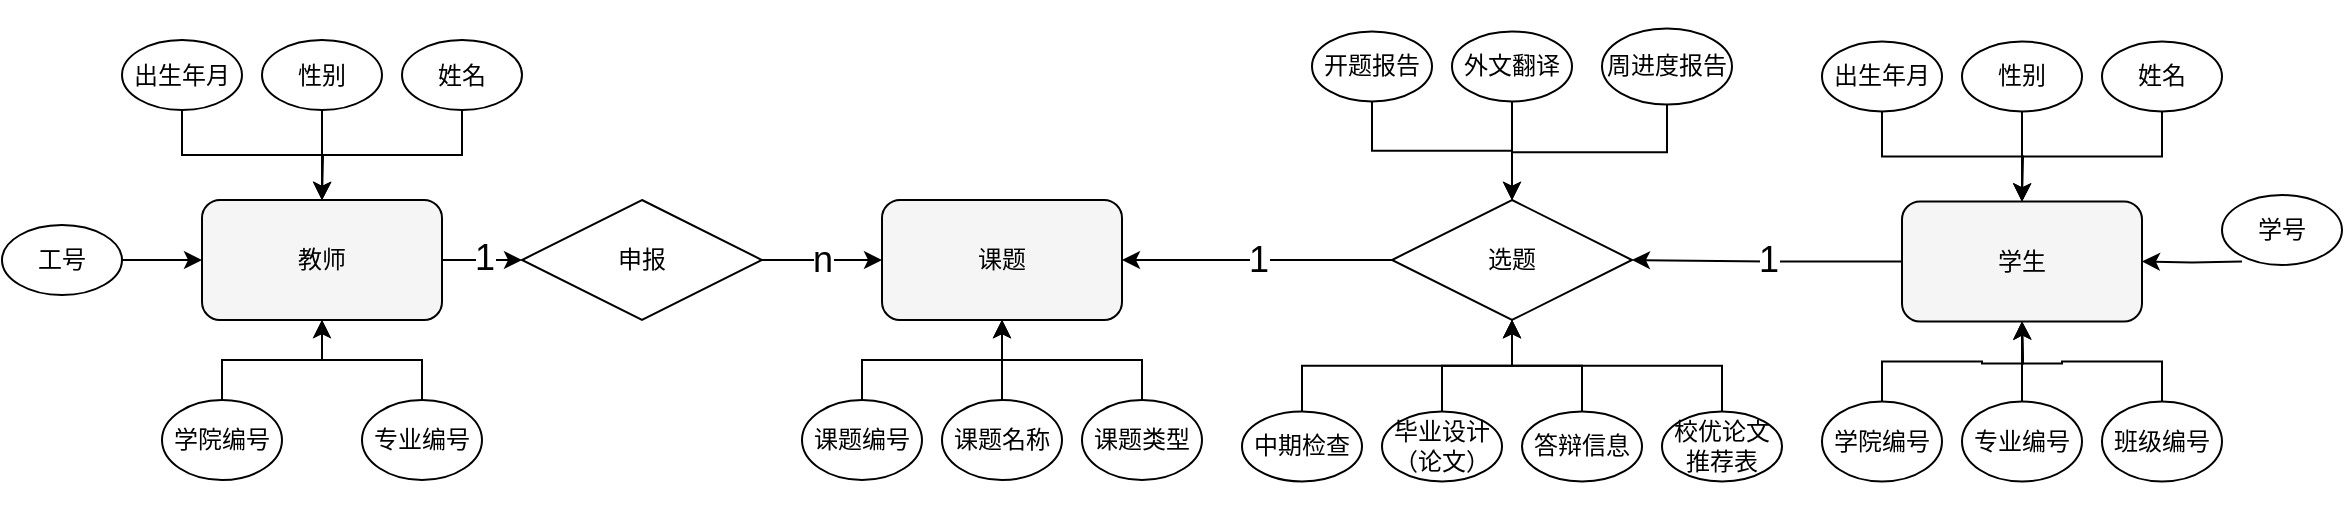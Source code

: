 <mxfile version="21.2.1" type="device">
  <diagram name="第 1 页" id="vZ_iEtKxa9jkW__6iE9r">
    <mxGraphModel dx="1210" dy="1630" grid="1" gridSize="10" guides="1" tooltips="1" connect="1" arrows="1" fold="1" page="1" pageScale="1" pageWidth="827" pageHeight="1169" math="0" shadow="0">
      <root>
        <mxCell id="0" />
        <mxCell id="1" parent="0" />
        <mxCell id="gWraSYmI1xK5zH8-xo_d-76" value="&lt;font style=&quot;font-size: 18px;&quot;&gt;n&lt;/font&gt;" style="edgeStyle=orthogonalEdgeStyle;rounded=0;orthogonalLoop=1;jettySize=auto;html=1;exitX=1;exitY=0.5;exitDx=0;exitDy=0;entryX=0;entryY=0.5;entryDx=0;entryDy=0;" parent="1" source="gWraSYmI1xK5zH8-xo_d-50" target="gWraSYmI1xK5zH8-xo_d-46" edge="1">
          <mxGeometry relative="1" as="geometry" />
        </mxCell>
        <mxCell id="gWraSYmI1xK5zH8-xo_d-65" value="" style="group" parent="1" vertex="1" connectable="0">
          <mxGeometry x="410" y="460" width="200" height="140" as="geometry" />
        </mxCell>
        <mxCell id="gWraSYmI1xK5zH8-xo_d-46" value="课题" style="rounded=1;whiteSpace=wrap;html=1;fillColor=#F5F5F5;" parent="gWraSYmI1xK5zH8-xo_d-65" vertex="1">
          <mxGeometry x="40" width="120" height="60" as="geometry" />
        </mxCell>
        <mxCell id="gWraSYmI1xK5zH8-xo_d-62" style="edgeStyle=orthogonalEdgeStyle;rounded=0;orthogonalLoop=1;jettySize=auto;html=1;exitX=0.5;exitY=0;exitDx=0;exitDy=0;entryX=0.5;entryY=1;entryDx=0;entryDy=0;" parent="gWraSYmI1xK5zH8-xo_d-65" source="gWraSYmI1xK5zH8-xo_d-47" target="gWraSYmI1xK5zH8-xo_d-46" edge="1">
          <mxGeometry relative="1" as="geometry" />
        </mxCell>
        <mxCell id="gWraSYmI1xK5zH8-xo_d-47" value="课题编号" style="ellipse;whiteSpace=wrap;html=1;" parent="gWraSYmI1xK5zH8-xo_d-65" vertex="1">
          <mxGeometry y="100" width="60" height="40" as="geometry" />
        </mxCell>
        <mxCell id="gWraSYmI1xK5zH8-xo_d-59" value="" style="edgeStyle=orthogonalEdgeStyle;rounded=0;orthogonalLoop=1;jettySize=auto;html=1;" parent="gWraSYmI1xK5zH8-xo_d-65" source="gWraSYmI1xK5zH8-xo_d-48" target="gWraSYmI1xK5zH8-xo_d-46" edge="1">
          <mxGeometry relative="1" as="geometry" />
        </mxCell>
        <mxCell id="gWraSYmI1xK5zH8-xo_d-48" value="课题名称" style="ellipse;whiteSpace=wrap;html=1;" parent="gWraSYmI1xK5zH8-xo_d-65" vertex="1">
          <mxGeometry x="70" y="100" width="60" height="40" as="geometry" />
        </mxCell>
        <mxCell id="gWraSYmI1xK5zH8-xo_d-64" style="edgeStyle=orthogonalEdgeStyle;rounded=0;orthogonalLoop=1;jettySize=auto;html=1;exitX=0.5;exitY=0;exitDx=0;exitDy=0;entryX=0.5;entryY=1;entryDx=0;entryDy=0;" parent="gWraSYmI1xK5zH8-xo_d-65" source="gWraSYmI1xK5zH8-xo_d-49" target="gWraSYmI1xK5zH8-xo_d-46" edge="1">
          <mxGeometry relative="1" as="geometry" />
        </mxCell>
        <mxCell id="gWraSYmI1xK5zH8-xo_d-49" value="课题类型" style="ellipse;whiteSpace=wrap;html=1;" parent="gWraSYmI1xK5zH8-xo_d-65" vertex="1">
          <mxGeometry x="140" y="100" width="60" height="40" as="geometry" />
        </mxCell>
        <mxCell id="gWraSYmI1xK5zH8-xo_d-78" value="" style="group" parent="1" vertex="1" connectable="0">
          <mxGeometry x="30.0" y="360" width="360" height="260" as="geometry" />
        </mxCell>
        <mxCell id="gWraSYmI1xK5zH8-xo_d-50" value="申报" style="shape=rhombus;perimeter=rhombusPerimeter;whiteSpace=wrap;html=1;align=center;" parent="gWraSYmI1xK5zH8-xo_d-78" vertex="1">
          <mxGeometry x="240" y="100" width="120" height="60" as="geometry" />
        </mxCell>
        <mxCell id="gWraSYmI1xK5zH8-xo_d-53" value="" style="group;rotation=90;" parent="gWraSYmI1xK5zH8-xo_d-78" vertex="1" connectable="0">
          <mxGeometry x="-20.0" y="20" width="260" height="220" as="geometry" />
        </mxCell>
        <mxCell id="gWraSYmI1xK5zH8-xo_d-1" value="教师" style="rounded=1;whiteSpace=wrap;html=1;fillColor=#F5F5F5;" parent="gWraSYmI1xK5zH8-xo_d-53" vertex="1">
          <mxGeometry x="100" y="80" width="120" height="60" as="geometry" />
        </mxCell>
        <mxCell id="gWraSYmI1xK5zH8-xo_d-15" value="" style="edgeStyle=orthogonalEdgeStyle;rounded=0;orthogonalLoop=1;jettySize=auto;html=1;" parent="gWraSYmI1xK5zH8-xo_d-53" source="gWraSYmI1xK5zH8-xo_d-3" target="gWraSYmI1xK5zH8-xo_d-1" edge="1">
          <mxGeometry relative="1" as="geometry" />
        </mxCell>
        <mxCell id="gWraSYmI1xK5zH8-xo_d-3" value="工号" style="ellipse;whiteSpace=wrap;html=1;" parent="gWraSYmI1xK5zH8-xo_d-53" vertex="1">
          <mxGeometry y="92.5" width="60" height="35" as="geometry" />
        </mxCell>
        <mxCell id="gWraSYmI1xK5zH8-xo_d-10" value="" style="edgeStyle=orthogonalEdgeStyle;rounded=0;orthogonalLoop=1;jettySize=auto;html=1;" parent="gWraSYmI1xK5zH8-xo_d-53" source="gWraSYmI1xK5zH8-xo_d-4" target="gWraSYmI1xK5zH8-xo_d-1" edge="1">
          <mxGeometry relative="1" as="geometry" />
        </mxCell>
        <mxCell id="gWraSYmI1xK5zH8-xo_d-4" value="姓名" style="ellipse;whiteSpace=wrap;html=1;" parent="gWraSYmI1xK5zH8-xo_d-53" vertex="1">
          <mxGeometry x="200" width="60" height="35" as="geometry" />
        </mxCell>
        <mxCell id="gWraSYmI1xK5zH8-xo_d-13" style="edgeStyle=orthogonalEdgeStyle;rounded=0;orthogonalLoop=1;jettySize=auto;html=1;exitX=0.5;exitY=1;exitDx=0;exitDy=0;" parent="gWraSYmI1xK5zH8-xo_d-53" source="gWraSYmI1xK5zH8-xo_d-5" edge="1">
          <mxGeometry relative="1" as="geometry">
            <mxPoint x="160" y="80" as="targetPoint" />
          </mxGeometry>
        </mxCell>
        <mxCell id="gWraSYmI1xK5zH8-xo_d-5" value="性别&lt;br&gt;" style="ellipse;whiteSpace=wrap;html=1;" parent="gWraSYmI1xK5zH8-xo_d-53" vertex="1">
          <mxGeometry x="130" width="60" height="35" as="geometry" />
        </mxCell>
        <mxCell id="gWraSYmI1xK5zH8-xo_d-14" style="edgeStyle=orthogonalEdgeStyle;rounded=0;orthogonalLoop=1;jettySize=auto;html=1;exitX=0.5;exitY=1;exitDx=0;exitDy=0;" parent="gWraSYmI1xK5zH8-xo_d-53" source="gWraSYmI1xK5zH8-xo_d-6" edge="1">
          <mxGeometry relative="1" as="geometry">
            <mxPoint x="160" y="80" as="targetPoint" />
          </mxGeometry>
        </mxCell>
        <mxCell id="gWraSYmI1xK5zH8-xo_d-6" value="出生年月&lt;br&gt;" style="ellipse;whiteSpace=wrap;html=1;" parent="gWraSYmI1xK5zH8-xo_d-53" vertex="1">
          <mxGeometry x="60" width="60" height="35" as="geometry" />
        </mxCell>
        <mxCell id="gWraSYmI1xK5zH8-xo_d-17" value="" style="edgeStyle=orthogonalEdgeStyle;rounded=0;orthogonalLoop=1;jettySize=auto;html=1;" parent="gWraSYmI1xK5zH8-xo_d-53" source="gWraSYmI1xK5zH8-xo_d-7" target="gWraSYmI1xK5zH8-xo_d-1" edge="1">
          <mxGeometry relative="1" as="geometry">
            <Array as="points">
              <mxPoint x="110" y="160" />
              <mxPoint x="160" y="160" />
            </Array>
          </mxGeometry>
        </mxCell>
        <mxCell id="gWraSYmI1xK5zH8-xo_d-7" value="学院编号" style="ellipse;whiteSpace=wrap;html=1;" parent="gWraSYmI1xK5zH8-xo_d-53" vertex="1">
          <mxGeometry x="80" y="180" width="60" height="40" as="geometry" />
        </mxCell>
        <mxCell id="gWraSYmI1xK5zH8-xo_d-16" value="" style="edgeStyle=orthogonalEdgeStyle;rounded=0;orthogonalLoop=1;jettySize=auto;html=1;" parent="gWraSYmI1xK5zH8-xo_d-53" source="gWraSYmI1xK5zH8-xo_d-8" target="gWraSYmI1xK5zH8-xo_d-1" edge="1">
          <mxGeometry relative="1" as="geometry">
            <Array as="points">
              <mxPoint x="210" y="160" />
              <mxPoint x="160" y="160" />
            </Array>
          </mxGeometry>
        </mxCell>
        <mxCell id="gWraSYmI1xK5zH8-xo_d-8" value="专业编号&lt;br&gt;" style="ellipse;whiteSpace=wrap;html=1;" parent="gWraSYmI1xK5zH8-xo_d-53" vertex="1">
          <mxGeometry x="180" y="180" width="60" height="40" as="geometry" />
        </mxCell>
        <mxCell id="gWraSYmI1xK5zH8-xo_d-56" style="edgeStyle=orthogonalEdgeStyle;rounded=0;orthogonalLoop=1;jettySize=auto;html=1;exitX=1;exitY=0.5;exitDx=0;exitDy=0;" parent="gWraSYmI1xK5zH8-xo_d-78" source="gWraSYmI1xK5zH8-xo_d-1" target="gWraSYmI1xK5zH8-xo_d-50" edge="1">
          <mxGeometry relative="1" as="geometry" />
        </mxCell>
        <mxCell id="gWraSYmI1xK5zH8-xo_d-58" value="&lt;font style=&quot;font-size: 18px;&quot;&gt;1&lt;/font&gt;" style="edgeLabel;html=1;align=center;verticalAlign=middle;resizable=0;points=[];" parent="gWraSYmI1xK5zH8-xo_d-56" vertex="1" connectable="0">
          <mxGeometry x="0.018" y="1" relative="1" as="geometry">
            <mxPoint as="offset" />
          </mxGeometry>
        </mxCell>
        <mxCell id="gWraSYmI1xK5zH8-xo_d-54" value="" style="group" parent="1" vertex="1" connectable="0">
          <mxGeometry x="910" y="365" width="270" height="220" as="geometry" />
        </mxCell>
        <mxCell id="gWraSYmI1xK5zH8-xo_d-26" value="学生" style="rounded=1;whiteSpace=wrap;html=1;fillColor=#F5F5F5;" parent="gWraSYmI1xK5zH8-xo_d-54" vertex="1">
          <mxGeometry x="50" y="95.73" width="120" height="60" as="geometry" />
        </mxCell>
        <mxCell id="gWraSYmI1xK5zH8-xo_d-27" value="" style="edgeStyle=orthogonalEdgeStyle;rounded=0;orthogonalLoop=1;jettySize=auto;html=1;" parent="gWraSYmI1xK5zH8-xo_d-54" target="gWraSYmI1xK5zH8-xo_d-26" edge="1">
          <mxGeometry relative="1" as="geometry">
            <mxPoint x="220" y="125.73" as="sourcePoint" />
          </mxGeometry>
        </mxCell>
        <mxCell id="gWraSYmI1xK5zH8-xo_d-28" value="学号" style="ellipse;whiteSpace=wrap;html=1;" parent="gWraSYmI1xK5zH8-xo_d-54" vertex="1">
          <mxGeometry x="210" y="92.5" width="60" height="35" as="geometry" />
        </mxCell>
        <mxCell id="gWraSYmI1xK5zH8-xo_d-29" value="" style="edgeStyle=orthogonalEdgeStyle;rounded=0;orthogonalLoop=1;jettySize=auto;html=1;" parent="gWraSYmI1xK5zH8-xo_d-54" source="gWraSYmI1xK5zH8-xo_d-30" target="gWraSYmI1xK5zH8-xo_d-26" edge="1">
          <mxGeometry relative="1" as="geometry" />
        </mxCell>
        <mxCell id="gWraSYmI1xK5zH8-xo_d-30" value="姓名" style="ellipse;whiteSpace=wrap;html=1;" parent="gWraSYmI1xK5zH8-xo_d-54" vertex="1">
          <mxGeometry x="150" y="15.73" width="60" height="35" as="geometry" />
        </mxCell>
        <mxCell id="gWraSYmI1xK5zH8-xo_d-31" style="edgeStyle=orthogonalEdgeStyle;rounded=0;orthogonalLoop=1;jettySize=auto;html=1;exitX=0.5;exitY=1;exitDx=0;exitDy=0;" parent="gWraSYmI1xK5zH8-xo_d-54" source="gWraSYmI1xK5zH8-xo_d-32" edge="1">
          <mxGeometry relative="1" as="geometry">
            <mxPoint x="110" y="95.73" as="targetPoint" />
          </mxGeometry>
        </mxCell>
        <mxCell id="gWraSYmI1xK5zH8-xo_d-32" value="性别&lt;br&gt;" style="ellipse;whiteSpace=wrap;html=1;" parent="gWraSYmI1xK5zH8-xo_d-54" vertex="1">
          <mxGeometry x="80" y="15.73" width="60" height="35" as="geometry" />
        </mxCell>
        <mxCell id="gWraSYmI1xK5zH8-xo_d-33" style="edgeStyle=orthogonalEdgeStyle;rounded=0;orthogonalLoop=1;jettySize=auto;html=1;exitX=0.5;exitY=1;exitDx=0;exitDy=0;" parent="gWraSYmI1xK5zH8-xo_d-54" source="gWraSYmI1xK5zH8-xo_d-34" edge="1">
          <mxGeometry relative="1" as="geometry">
            <mxPoint x="110" y="95.73" as="targetPoint" />
          </mxGeometry>
        </mxCell>
        <mxCell id="gWraSYmI1xK5zH8-xo_d-34" value="出生年月&lt;br&gt;" style="ellipse;whiteSpace=wrap;html=1;" parent="gWraSYmI1xK5zH8-xo_d-54" vertex="1">
          <mxGeometry x="10" y="15.73" width="60" height="35" as="geometry" />
        </mxCell>
        <mxCell id="gWraSYmI1xK5zH8-xo_d-45" style="edgeStyle=orthogonalEdgeStyle;rounded=0;orthogonalLoop=1;jettySize=auto;html=1;exitX=0.5;exitY=0;exitDx=0;exitDy=0;" parent="gWraSYmI1xK5zH8-xo_d-54" source="gWraSYmI1xK5zH8-xo_d-36" edge="1">
          <mxGeometry relative="1" as="geometry">
            <mxPoint x="110" y="155.73" as="targetPoint" />
          </mxGeometry>
        </mxCell>
        <mxCell id="gWraSYmI1xK5zH8-xo_d-36" value="学院编号" style="ellipse;whiteSpace=wrap;html=1;" parent="gWraSYmI1xK5zH8-xo_d-54" vertex="1">
          <mxGeometry x="10" y="195.73" width="60" height="40" as="geometry" />
        </mxCell>
        <mxCell id="gWraSYmI1xK5zH8-xo_d-44" value="" style="edgeStyle=orthogonalEdgeStyle;rounded=0;orthogonalLoop=1;jettySize=auto;html=1;" parent="gWraSYmI1xK5zH8-xo_d-54" source="gWraSYmI1xK5zH8-xo_d-39" target="gWraSYmI1xK5zH8-xo_d-26" edge="1">
          <mxGeometry relative="1" as="geometry" />
        </mxCell>
        <mxCell id="gWraSYmI1xK5zH8-xo_d-39" value="专业编号" style="ellipse;whiteSpace=wrap;html=1;" parent="gWraSYmI1xK5zH8-xo_d-54" vertex="1">
          <mxGeometry x="80" y="195.73" width="60" height="40" as="geometry" />
        </mxCell>
        <mxCell id="gWraSYmI1xK5zH8-xo_d-43" style="edgeStyle=orthogonalEdgeStyle;rounded=0;orthogonalLoop=1;jettySize=auto;html=1;exitX=0.5;exitY=0;exitDx=0;exitDy=0;" parent="gWraSYmI1xK5zH8-xo_d-54" source="gWraSYmI1xK5zH8-xo_d-40" edge="1">
          <mxGeometry relative="1" as="geometry">
            <mxPoint x="110" y="155.73" as="targetPoint" />
          </mxGeometry>
        </mxCell>
        <mxCell id="gWraSYmI1xK5zH8-xo_d-40" value="班级编号" style="ellipse;whiteSpace=wrap;html=1;" parent="gWraSYmI1xK5zH8-xo_d-54" vertex="1">
          <mxGeometry x="150" y="195.73" width="60" height="40" as="geometry" />
        </mxCell>
        <mxCell id="gWraSYmI1xK5zH8-xo_d-71" value="&lt;font style=&quot;font-size: 18px;&quot;&gt;1&lt;/font&gt;" style="edgeStyle=orthogonalEdgeStyle;rounded=0;orthogonalLoop=1;jettySize=auto;html=1;" parent="1" source="gWraSYmI1xK5zH8-xo_d-26" target="gWraSYmI1xK5zH8-xo_d-66" edge="1">
          <mxGeometry relative="1" as="geometry" />
        </mxCell>
        <mxCell id="-F0Ua_O5q90QATxWCxzC-5" value="毕业设计（论文）" style="ellipse;whiteSpace=wrap;html=1;" vertex="1" parent="1">
          <mxGeometry x="700" y="565.73" width="60" height="35" as="geometry" />
        </mxCell>
        <mxCell id="-F0Ua_O5q90QATxWCxzC-7" value="中期检查" style="ellipse;whiteSpace=wrap;html=1;" vertex="1" parent="1">
          <mxGeometry x="630" y="565.73" width="60" height="35" as="geometry" />
        </mxCell>
        <mxCell id="-F0Ua_O5q90QATxWCxzC-8" value="校优论文推荐表" style="ellipse;whiteSpace=wrap;html=1;" vertex="1" parent="1">
          <mxGeometry x="840" y="565.73" width="60" height="35" as="geometry" />
        </mxCell>
        <mxCell id="-F0Ua_O5q90QATxWCxzC-6" value="答辩信息" style="ellipse;whiteSpace=wrap;html=1;" vertex="1" parent="1">
          <mxGeometry x="770" y="565.73" width="60" height="35" as="geometry" />
        </mxCell>
        <mxCell id="-F0Ua_O5q90QATxWCxzC-37" value="&lt;font style=&quot;font-size: 18px;&quot;&gt;1&lt;/font&gt;" style="edgeStyle=orthogonalEdgeStyle;rounded=0;orthogonalLoop=1;jettySize=auto;html=1;exitX=0;exitY=0.5;exitDx=0;exitDy=0;entryX=1;entryY=0.5;entryDx=0;entryDy=0;" edge="1" parent="1" source="gWraSYmI1xK5zH8-xo_d-66" target="gWraSYmI1xK5zH8-xo_d-46">
          <mxGeometry relative="1" as="geometry" />
        </mxCell>
        <mxCell id="gWraSYmI1xK5zH8-xo_d-66" value="选题" style="shape=rhombus;perimeter=rhombusPerimeter;whiteSpace=wrap;html=1;align=center;" parent="1" vertex="1">
          <mxGeometry x="705" y="460" width="120" height="60" as="geometry" />
        </mxCell>
        <mxCell id="-F0Ua_O5q90QATxWCxzC-32" style="edgeStyle=orthogonalEdgeStyle;rounded=0;orthogonalLoop=1;jettySize=auto;html=1;exitX=0.5;exitY=1;exitDx=0;exitDy=0;entryX=0.5;entryY=0;entryDx=0;entryDy=0;" edge="1" parent="1" source="-F0Ua_O5q90QATxWCxzC-1" target="gWraSYmI1xK5zH8-xo_d-66">
          <mxGeometry relative="1" as="geometry" />
        </mxCell>
        <mxCell id="-F0Ua_O5q90QATxWCxzC-1" value="周进度报告" style="ellipse;whiteSpace=wrap;html=1;" vertex="1" parent="1">
          <mxGeometry x="810" y="374.27" width="65" height="37.92" as="geometry" />
        </mxCell>
        <mxCell id="-F0Ua_O5q90QATxWCxzC-34" style="edgeStyle=orthogonalEdgeStyle;rounded=0;orthogonalLoop=1;jettySize=auto;html=1;exitX=0.5;exitY=1;exitDx=0;exitDy=0;entryX=0.5;entryY=0;entryDx=0;entryDy=0;" edge="1" parent="1" source="-F0Ua_O5q90QATxWCxzC-2" target="gWraSYmI1xK5zH8-xo_d-66">
          <mxGeometry relative="1" as="geometry" />
        </mxCell>
        <mxCell id="-F0Ua_O5q90QATxWCxzC-2" value="外文翻译" style="ellipse;whiteSpace=wrap;html=1;" vertex="1" parent="1">
          <mxGeometry x="735" y="375.73" width="60" height="35" as="geometry" />
        </mxCell>
        <mxCell id="-F0Ua_O5q90QATxWCxzC-33" style="edgeStyle=orthogonalEdgeStyle;rounded=0;orthogonalLoop=1;jettySize=auto;html=1;exitX=0.5;exitY=1;exitDx=0;exitDy=0;entryX=0.5;entryY=0;entryDx=0;entryDy=0;" edge="1" parent="1" source="-F0Ua_O5q90QATxWCxzC-3" target="gWraSYmI1xK5zH8-xo_d-66">
          <mxGeometry relative="1" as="geometry" />
        </mxCell>
        <mxCell id="-F0Ua_O5q90QATxWCxzC-3" value="开题报告" style="ellipse;whiteSpace=wrap;html=1;" vertex="1" parent="1">
          <mxGeometry x="665" y="375.73" width="60" height="35" as="geometry" />
        </mxCell>
        <mxCell id="-F0Ua_O5q90QATxWCxzC-25" style="edgeStyle=orthogonalEdgeStyle;rounded=0;orthogonalLoop=1;jettySize=auto;html=1;exitX=0.5;exitY=0;exitDx=0;exitDy=0;entryX=0.5;entryY=1;entryDx=0;entryDy=0;" edge="1" parent="1" source="-F0Ua_O5q90QATxWCxzC-7" target="gWraSYmI1xK5zH8-xo_d-66">
          <mxGeometry relative="1" as="geometry" />
        </mxCell>
        <mxCell id="-F0Ua_O5q90QATxWCxzC-26" style="edgeStyle=orthogonalEdgeStyle;rounded=0;orthogonalLoop=1;jettySize=auto;html=1;exitX=0.5;exitY=0;exitDx=0;exitDy=0;entryX=0.5;entryY=1;entryDx=0;entryDy=0;" edge="1" parent="1" source="-F0Ua_O5q90QATxWCxzC-5" target="gWraSYmI1xK5zH8-xo_d-66">
          <mxGeometry relative="1" as="geometry" />
        </mxCell>
        <mxCell id="-F0Ua_O5q90QATxWCxzC-28" style="edgeStyle=orthogonalEdgeStyle;rounded=0;orthogonalLoop=1;jettySize=auto;html=1;exitX=0.5;exitY=0;exitDx=0;exitDy=0;entryX=0.5;entryY=1;entryDx=0;entryDy=0;" edge="1" parent="1" source="-F0Ua_O5q90QATxWCxzC-6" target="gWraSYmI1xK5zH8-xo_d-66">
          <mxGeometry relative="1" as="geometry" />
        </mxCell>
        <mxCell id="-F0Ua_O5q90QATxWCxzC-30" style="edgeStyle=orthogonalEdgeStyle;rounded=0;orthogonalLoop=1;jettySize=auto;html=1;exitX=0.5;exitY=0;exitDx=0;exitDy=0;entryX=0.5;entryY=1;entryDx=0;entryDy=0;" edge="1" parent="1" source="-F0Ua_O5q90QATxWCxzC-8" target="gWraSYmI1xK5zH8-xo_d-66">
          <mxGeometry relative="1" as="geometry" />
        </mxCell>
      </root>
    </mxGraphModel>
  </diagram>
</mxfile>
